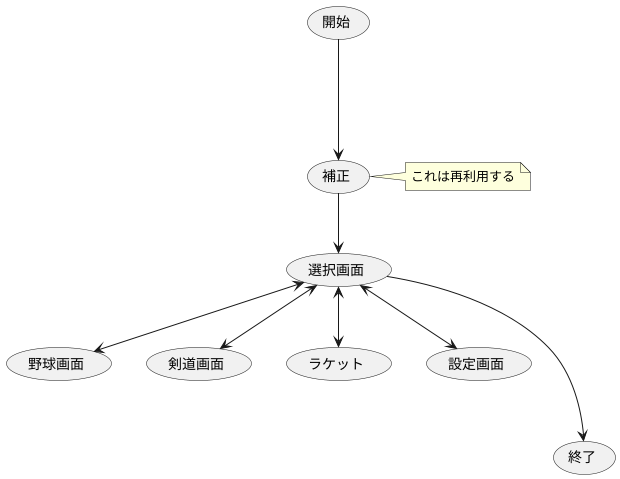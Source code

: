 @startuml





(開始) as begin
(補正) as cabiration
note right of cabiration:これは再利用する

(選択画面) as selector
(野球画面) as baseball
(剣道画面) as kendo
(ラケット) as racket
(設定画面) as configuration
(終了) as finish

begin --->cabiration
cabiration --> selector
selector <--> baseball
selector <--> kendo
selector <--> racket
selector <--> configuration

selector --->finish


@enduml
